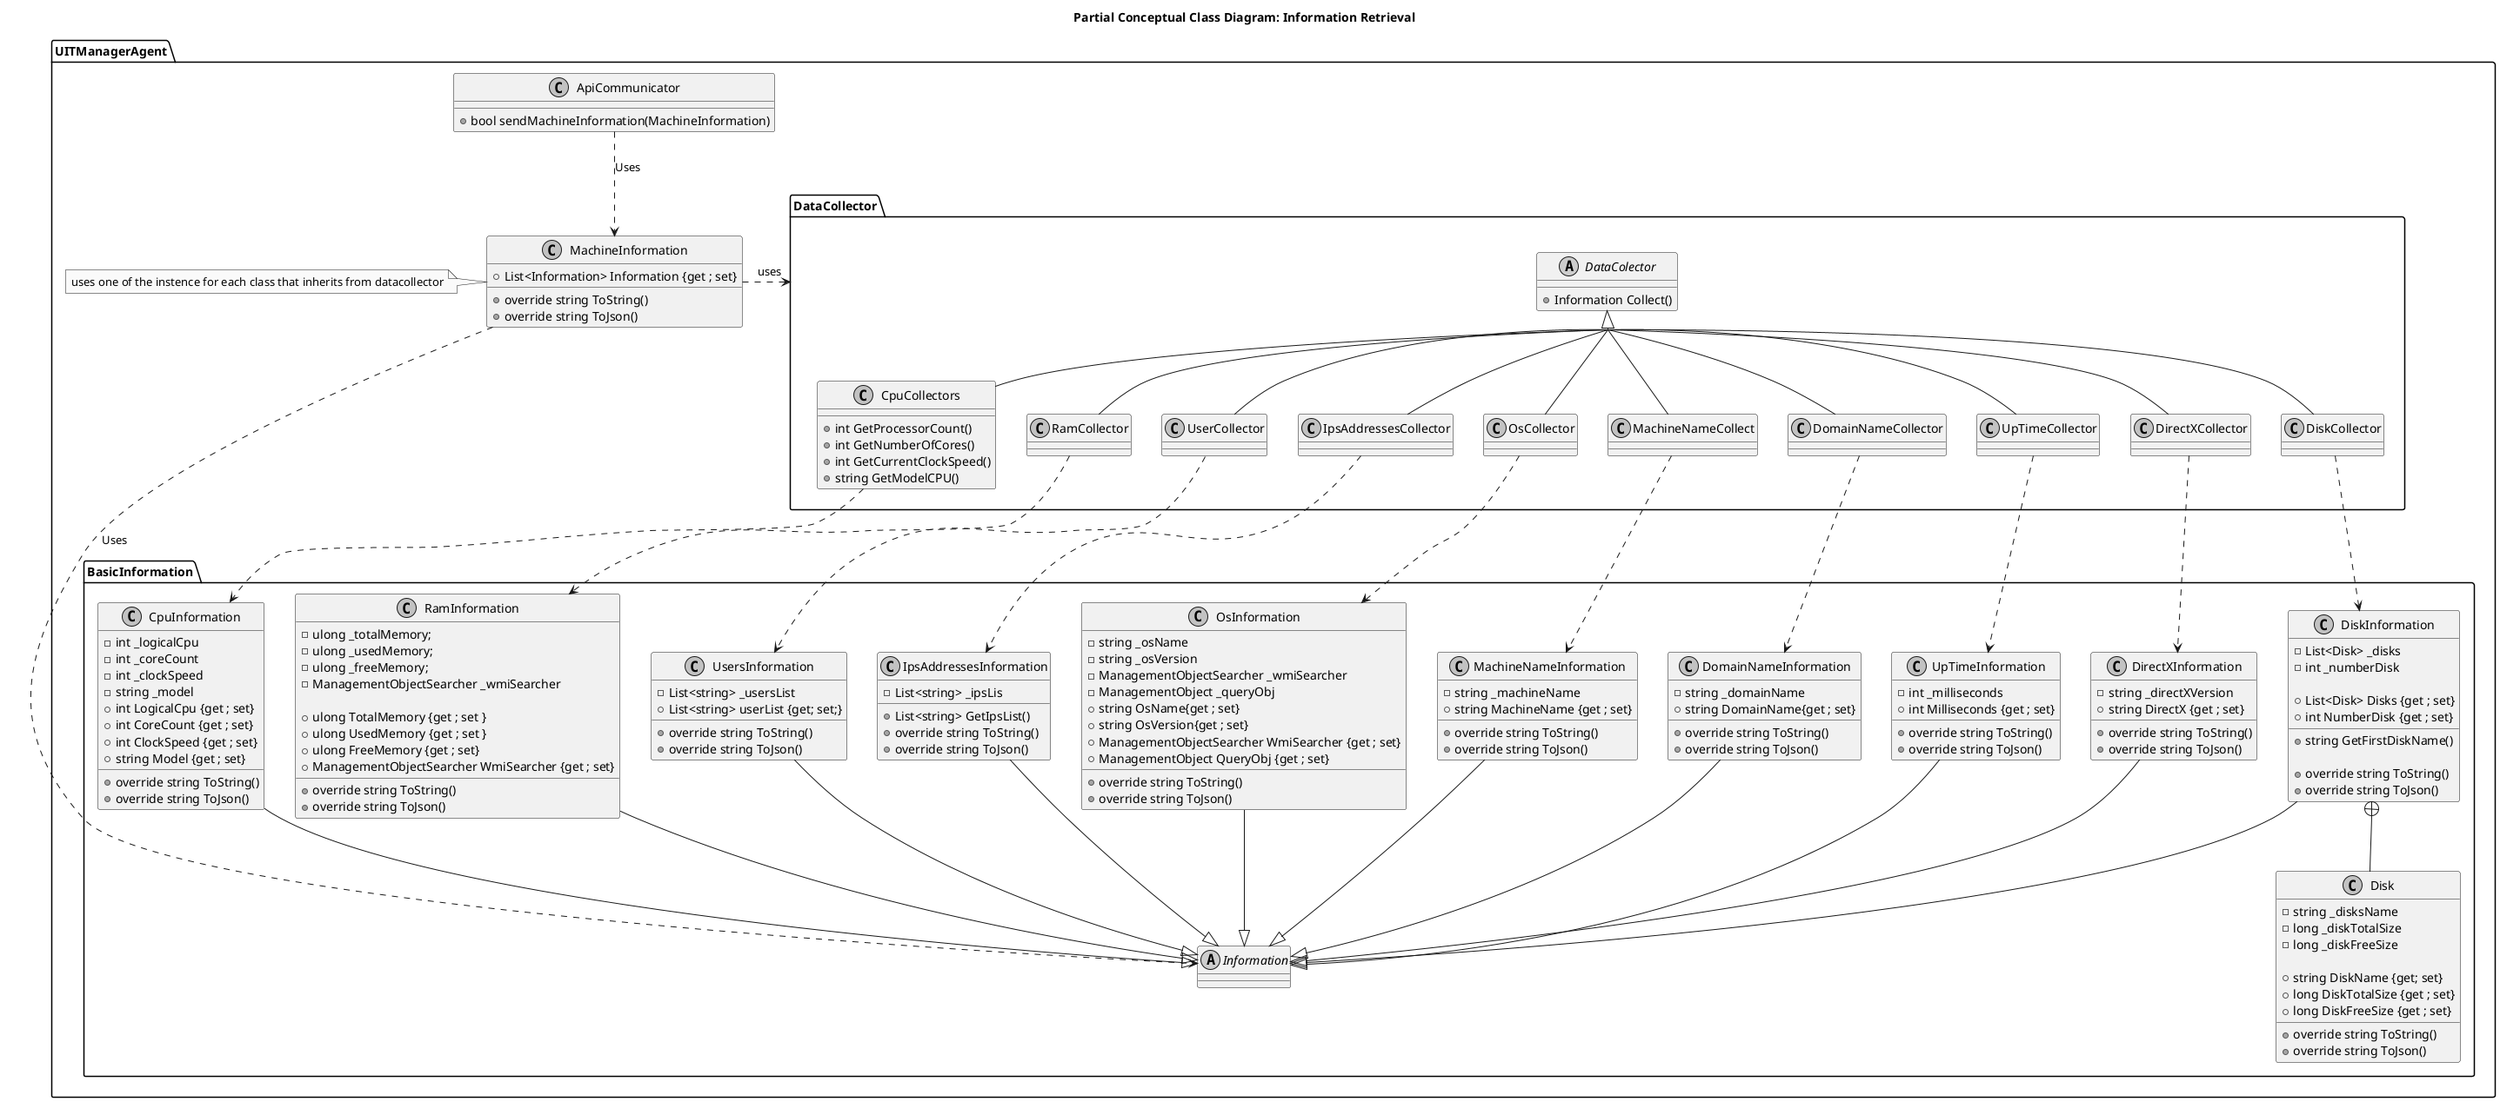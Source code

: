 @startuml 
title Partial Conceptual Class Diagram: Information Retrieval
skinparam groupInheritance 2
skinparam Monochrome true
package UITManagerAgent{
    package DataCollector{
        abstract DataColector{
            + Information Collect()
        }
        class CpuCollectors {
            + int GetProcessorCount()
            + int GetNumberOfCores()
            + int GetCurrentClockSpeed()
            + string GetModelCPU()
        }
        class RamCollector {}
        class UserCollector {}
        class IpsAddressesCollector {}
        class OsCollector {}
        class MachineNameCollect {}
        class DomainNameCollector {}
        class UpTimeCollector {}
        class DirectXCollector {}
        class DiskCollector {}

    }
    package BasicInformation{
        abstract Information{}

        class CpuInformation {
            - int _logicalCpu
            - int _coreCount
            - int _clockSpeed
            - string _model
            + int LogicalCpu {get ; set}
            + int CoreCount {get ; set}
            + int ClockSpeed {get ; set}
            + string Model {get ; set}
            + override string ToString()
            + override string ToJson()
        }
        class RamInformation {

            - ulong _totalMemory;
            - ulong _usedMemory;
            - ulong _freeMemory;
            - ManagementObjectSearcher _wmiSearcher

            + ulong TotalMemory {get ; set }
            + ulong UsedMemory {get ; set }
            + ulong FreeMemory {get ; set}
            + ManagementObjectSearcher WmiSearcher {get ; set}

            + override string ToString()
            + override string ToJson()
        }
       class UsersInformation {
            -  List<string> _usersList
            + List<string> userList {get; set;}
            + override string ToString()
            + override string ToJson()
        }
        class IpsAddressesInformation {
            - List<string> _ipsLis
            + List<string> GetIpsList()
            + override string ToString()
            + override string ToJson()
        }
        class OsInformation {
            - string _osName
            - string _osVersion
            - ManagementObjectSearcher _wmiSearcher
            - ManagementObject _queryObj
            + string OsName{get ; set}
            + string OsVersion{get ; set}
            + ManagementObjectSearcher WmiSearcher {get ; set}
            + ManagementObject QueryObj {get ; set}
            + override string ToString()
            + override string ToJson()
        }
        class MachineNameInformation {
            - string _machineName
            + string MachineName {get ; set}
            + override string ToString()
            + override string ToJson()
        }
        class DomainNameInformation {
            - string _domainName
            + string DomainName{get ; set}
            + override string ToString()
            + override string ToJson()
        }
        class UpTimeInformation {
            - int _milliseconds
            + int Milliseconds {get ; set}
            + override string ToString()
            + override string ToJson()

        }
        class DirectXInformation {
            - string _directXVersion
            + string DirectX {get ; set}
            + override string ToString()
            + override string ToJson()
        }
        class DiskInformation {
            - List<Disk> _disks
            - int _numberDisk

            + List<Disk> Disks {get ; set}
            + int NumberDisk {get ; set}
            + string GetFirstDiskName()

            + override string ToString()
            + override string ToJson()

        }

        class Disk{
            - string _disksName
            - long _diskTotalSize
            - long _diskFreeSize

            + string DiskName {get; set}
            + long DiskTotalSize {get ; set}
            + long DiskFreeSize {get ; set}
            + override string ToString()
            + override string ToJson()
        }

    }
    class MachineInformation{
        + List<Information> Information {get ; set}
        + override string ToString()
        + override string ToJson()

    }

    class ApiCommunicator{
        + bool sendMachineInformation(MachineInformation)
    }



    CpuCollectors -up-|> DataColector
    CpuCollectors ..> CpuInformation
    RamCollector -up-|> DataColector
    RamCollector ..> RamInformation
    UserCollector -up-|> DataColector
    UserCollector ..> UsersInformation
    IpsAddressesCollector -up-|> DataColector
    IpsAddressesCollector ..> IpsAddressesInformation
    OsCollector -up-|> DataColector
    OsCollector ..> OsInformation
    MachineNameCollect -up-|> DataColector
    MachineNameCollect ..> MachineNameInformation
    DomainNameCollector -up-|> DataColector
    DomainNameCollector ..> DomainNameInformation
    UpTimeCollector -up-|> DataColector
    UpTimeCollector ..> UpTimeInformation
    DirectXCollector -up-|> DataColector
    DirectXCollector ..> DirectXInformation 
    DiskCollector -up-|> DataColector
    DiskCollector ..> DiskInformation

    ApiCommunicator ..> MachineInformation : Uses

    MachineInformation ..> Information : Uses
    MachineInformation .> DataCollector : uses

    Note left of MachineInformation
        uses one of the instence for each class that inherits from datacollector
    end Note


    CpuInformation -down-|> Information
    RamInformation -down-|> Information
    UsersInformation -down-|> Information
    IpsAddressesInformation -down-|> Information
    OsInformation -down-|> Information
    MachineNameInformation -down-|> Information
    DomainNameInformation -down-|> Information
    UpTimeInformation -down-|> Information
    DirectXInformation -down-|> Information
    DiskInformation -down-|> Information
    Disk -up-+ DiskInformation

}

@enduml
